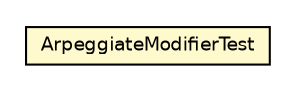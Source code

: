 #!/usr/local/bin/dot
#
# Class diagram 
# Generated by UMLGraph version R5_6-24-gf6e263 (http://www.umlgraph.org/)
#

digraph G {
	edge [fontname="Helvetica",fontsize=10,labelfontname="Helvetica",labelfontsize=10];
	node [fontname="Helvetica",fontsize=10,shape=plaintext];
	nodesep=0.25;
	ranksep=0.5;
	// com.rockhoppertech.music.modifiers.ArpeggiateModifierTest
	c268 [label=<<table title="com.rockhoppertech.music.modifiers.ArpeggiateModifierTest" border="0" cellborder="1" cellspacing="0" cellpadding="2" port="p" bgcolor="lemonChiffon" href="./ArpeggiateModifierTest.html">
		<tr><td><table border="0" cellspacing="0" cellpadding="1">
<tr><td align="center" balign="center"> ArpeggiateModifierTest </td></tr>
		</table></td></tr>
		</table>>, URL="./ArpeggiateModifierTest.html", fontname="Helvetica", fontcolor="black", fontsize=9.0];
}

